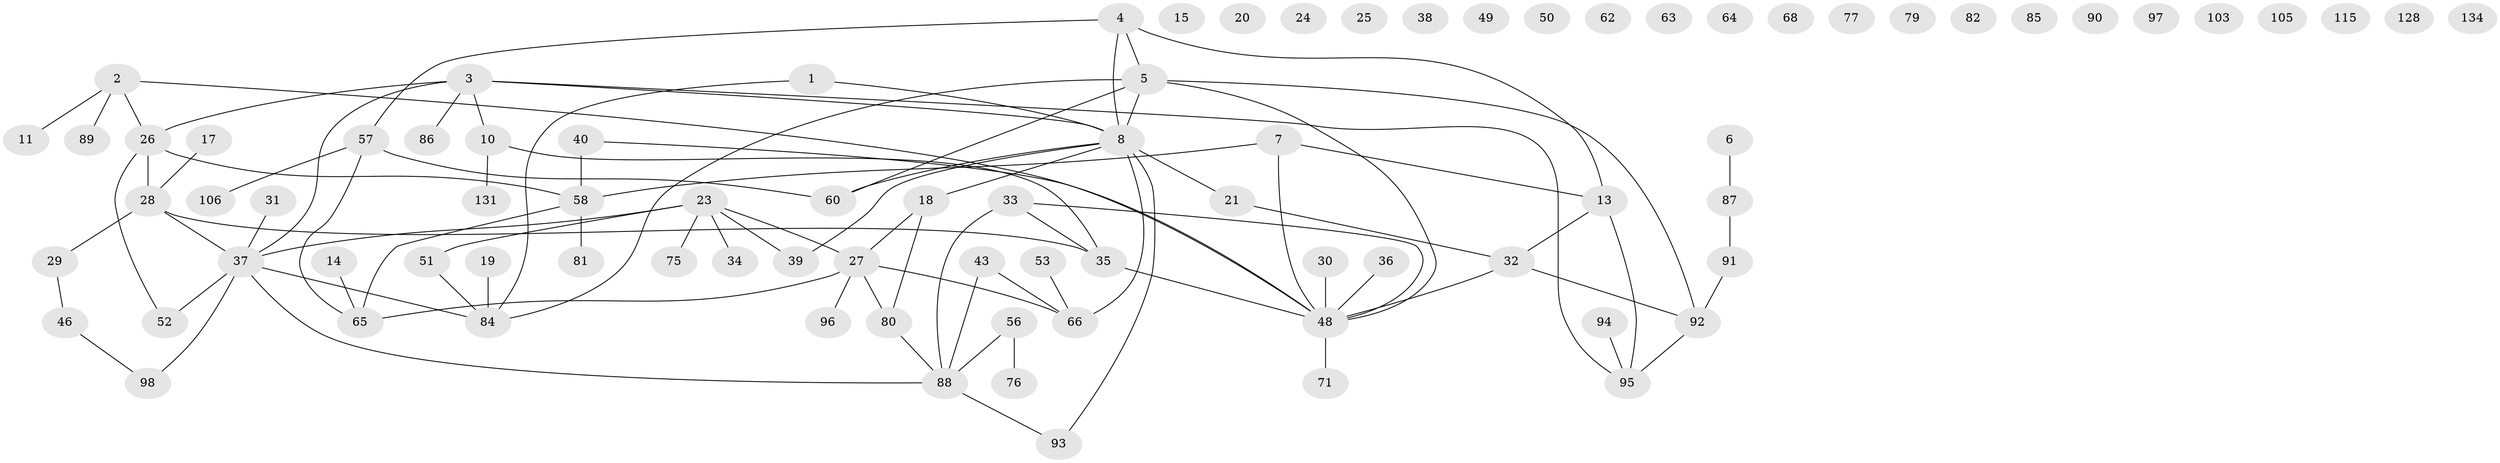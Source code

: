 // original degree distribution, {2: 0.25, 4: 0.10714285714285714, 3: 0.17142857142857143, 1: 0.2642857142857143, 5: 0.06428571428571428, 0: 0.12857142857142856, 7: 0.014285714285714285}
// Generated by graph-tools (version 1.1) at 2025/16/03/04/25 18:16:29]
// undirected, 84 vertices, 92 edges
graph export_dot {
graph [start="1"]
  node [color=gray90,style=filled];
  1 [super="+132"];
  2;
  3 [super="+16+44"];
  4 [super="+110+42"];
  5 [super="+119"];
  6 [super="+69"];
  7 [super="+126"];
  8 [super="+113+114+9"];
  10 [super="+12+22"];
  11 [super="+123+73"];
  13 [super="+118"];
  14;
  15;
  17 [super="+101"];
  18 [super="+108+83"];
  19;
  20;
  21 [super="+59"];
  23 [super="+47"];
  24 [super="+107"];
  25;
  26 [super="+102"];
  27 [super="+45+72"];
  28 [super="+122+70"];
  29 [super="+74"];
  30;
  31;
  32 [super="+41"];
  33;
  34;
  35;
  36;
  37 [super="+112"];
  38 [super="+78"];
  39 [super="+55"];
  40;
  43 [super="+133"];
  46;
  48 [super="+54"];
  49;
  50;
  51;
  52 [super="+67"];
  53;
  56;
  57 [super="+61"];
  58 [super="+104"];
  60;
  62;
  63;
  64;
  65 [super="+125+138"];
  66;
  68;
  71 [super="+121"];
  75;
  76;
  77;
  79;
  80;
  81;
  82;
  84;
  85;
  86;
  87;
  88 [super="+100"];
  89 [super="+136"];
  90 [super="+124"];
  91;
  92 [super="+111"];
  93;
  94;
  95;
  96;
  97;
  98 [super="+120"];
  103 [super="+129"];
  105;
  106;
  115;
  128;
  131 [super="+139"];
  134;
  1 -- 8;
  1 -- 84;
  2 -- 26;
  2 -- 48;
  2 -- 89;
  2 -- 11;
  3 -- 86;
  3 -- 26;
  3 -- 10;
  3 -- 95;
  3 -- 37;
  3 -- 8;
  4 -- 57;
  4 -- 8;
  4 -- 5;
  4 -- 13;
  5 -- 92;
  5 -- 48;
  5 -- 84;
  5 -- 60;
  5 -- 8;
  6 -- 87;
  7 -- 58;
  7 -- 13;
  7 -- 48;
  8 -- 93;
  8 -- 39;
  8 -- 21;
  8 -- 18;
  8 -- 66;
  8 -- 60;
  10 -- 35;
  10 -- 131;
  13 -- 95;
  13 -- 32;
  14 -- 65;
  17 -- 28 [weight=2];
  18 -- 80;
  18 -- 27;
  19 -- 84;
  21 -- 32;
  23 -- 39;
  23 -- 34;
  23 -- 51;
  23 -- 75;
  23 -- 37;
  23 -- 27;
  26 -- 28;
  26 -- 58;
  26 -- 52;
  27 -- 65;
  27 -- 96;
  27 -- 66;
  27 -- 80;
  28 -- 29;
  28 -- 35;
  28 -- 37;
  29 -- 46;
  30 -- 48;
  31 -- 37;
  32 -- 92;
  32 -- 48;
  33 -- 35;
  33 -- 88;
  33 -- 48;
  35 -- 48;
  36 -- 48;
  37 -- 98;
  37 -- 84;
  37 -- 52;
  37 -- 88;
  40 -- 58;
  40 -- 48;
  43 -- 88;
  43 -- 66;
  46 -- 98;
  48 -- 71;
  51 -- 84;
  53 -- 66;
  56 -- 76;
  56 -- 88;
  57 -- 60;
  57 -- 65;
  57 -- 106;
  58 -- 81;
  58 -- 65;
  80 -- 88;
  87 -- 91;
  88 -- 93;
  91 -- 92;
  92 -- 95;
  94 -- 95;
}

